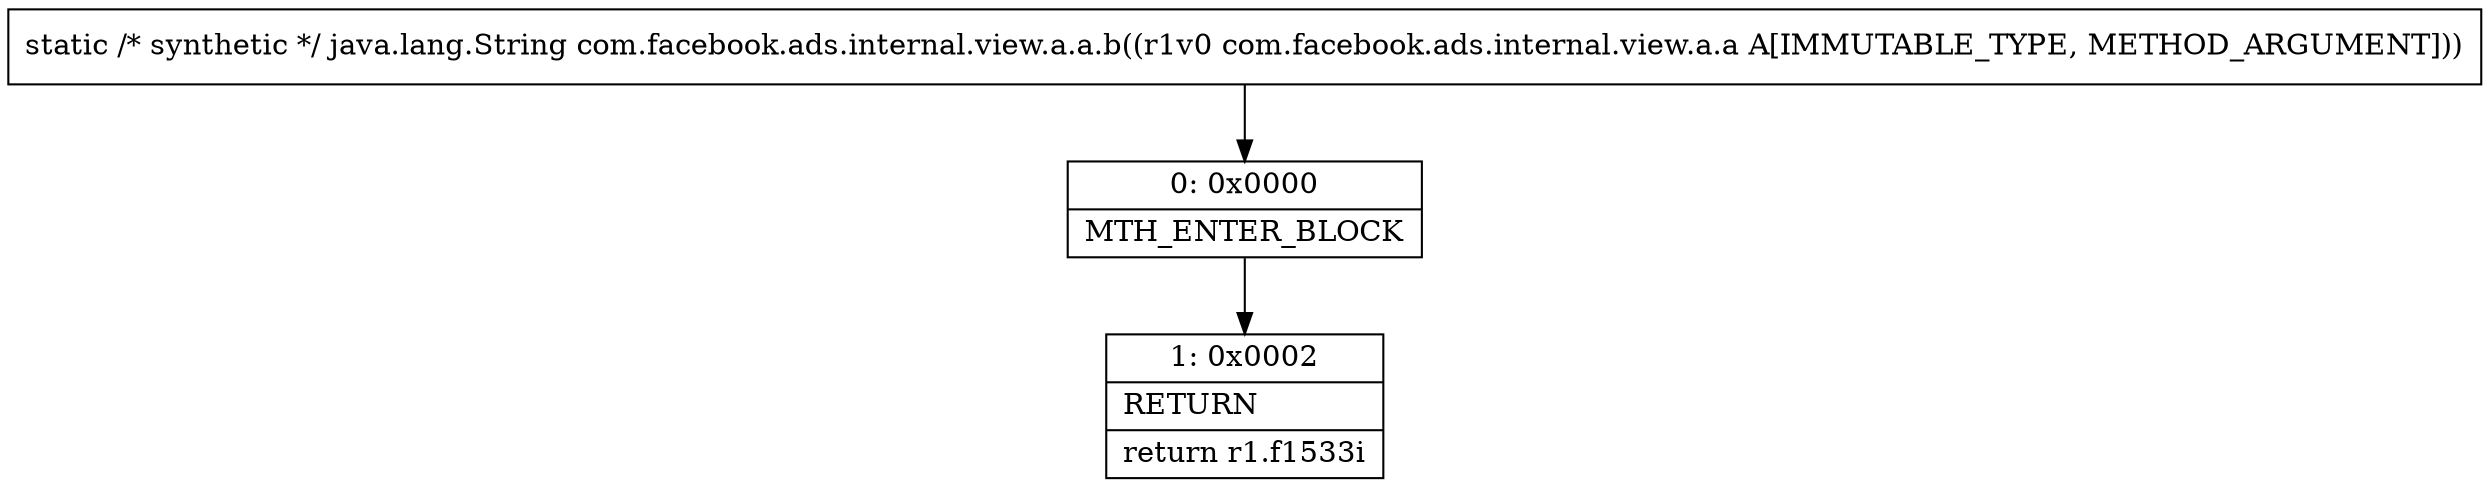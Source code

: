digraph "CFG forcom.facebook.ads.internal.view.a.a.b(Lcom\/facebook\/ads\/internal\/view\/a\/a;)Ljava\/lang\/String;" {
Node_0 [shape=record,label="{0\:\ 0x0000|MTH_ENTER_BLOCK\l}"];
Node_1 [shape=record,label="{1\:\ 0x0002|RETURN\l|return r1.f1533i\l}"];
MethodNode[shape=record,label="{static \/* synthetic *\/ java.lang.String com.facebook.ads.internal.view.a.a.b((r1v0 com.facebook.ads.internal.view.a.a A[IMMUTABLE_TYPE, METHOD_ARGUMENT])) }"];
MethodNode -> Node_0;
Node_0 -> Node_1;
}


